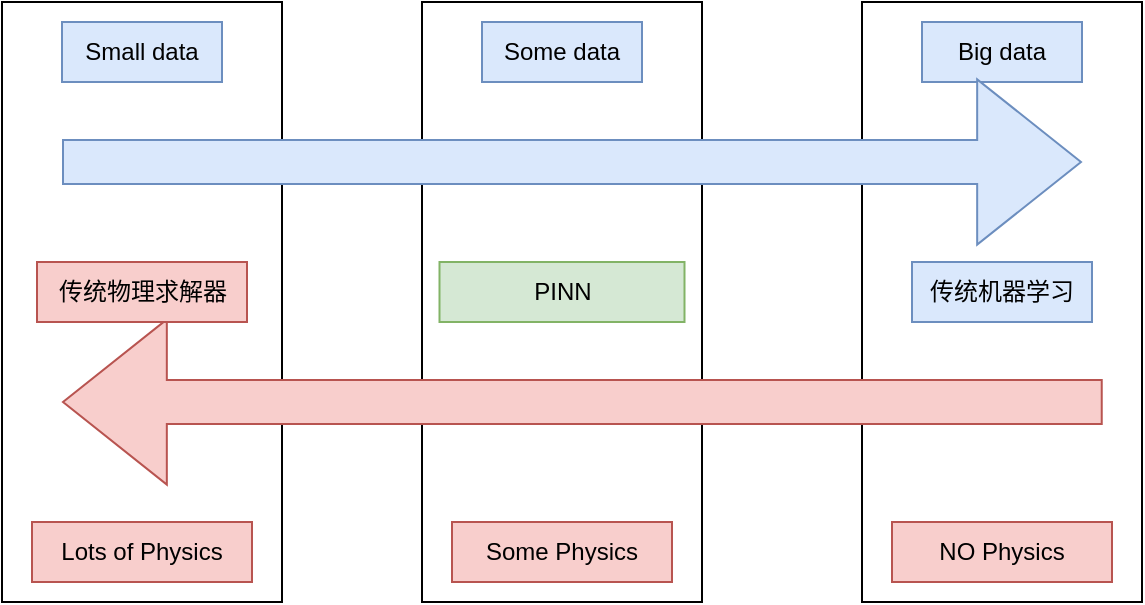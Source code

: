 <mxfile version="20.6.0" type="github">
  <diagram id="cAbJ7RE4t0ztQyKBYbv4" name="第 1 页">
    <mxGraphModel dx="1038" dy="547" grid="1" gridSize="10" guides="1" tooltips="1" connect="1" arrows="1" fold="1" page="1" pageScale="1" pageWidth="827" pageHeight="1169" math="0" shadow="0">
      <root>
        <mxCell id="0" />
        <mxCell id="1" parent="0" />
        <mxCell id="Zz7yHoWNCV6439r8U1kF-16" value="" style="verticalLabelPosition=bottom;verticalAlign=top;html=1;shape=mxgraph.basic.rect;fillColor2=none;strokeWidth=1;size=20;indent=5;" parent="1" vertex="1">
          <mxGeometry x="720" y="560" width="140" height="300" as="geometry" />
        </mxCell>
        <mxCell id="Zz7yHoWNCV6439r8U1kF-17" value="Big data" style="text;html=1;strokeColor=#6c8ebf;fillColor=#dae8fc;align=center;verticalAlign=middle;whiteSpace=wrap;rounded=0;" parent="1" vertex="1">
          <mxGeometry x="750" y="570" width="80" height="30" as="geometry" />
        </mxCell>
        <mxCell id="Zz7yHoWNCV6439r8U1kF-18" value="NO Physics" style="text;html=1;strokeColor=#b85450;fillColor=#f8cecc;align=center;verticalAlign=middle;whiteSpace=wrap;rounded=0;" parent="1" vertex="1">
          <mxGeometry x="735" y="820" width="110" height="30" as="geometry" />
        </mxCell>
        <mxCell id="Zz7yHoWNCV6439r8U1kF-13" value="" style="verticalLabelPosition=bottom;verticalAlign=top;html=1;shape=mxgraph.basic.rect;fillColor2=none;strokeWidth=1;size=20;indent=5;" parent="1" vertex="1">
          <mxGeometry x="500" y="560" width="140" height="300" as="geometry" />
        </mxCell>
        <mxCell id="Zz7yHoWNCV6439r8U1kF-14" value="Some data" style="text;html=1;strokeColor=#6c8ebf;fillColor=#dae8fc;align=center;verticalAlign=middle;whiteSpace=wrap;rounded=0;" parent="1" vertex="1">
          <mxGeometry x="530" y="570" width="80" height="30" as="geometry" />
        </mxCell>
        <mxCell id="Zz7yHoWNCV6439r8U1kF-15" value="Some Physics" style="text;html=1;strokeColor=#b85450;fillColor=#f8cecc;align=center;verticalAlign=middle;whiteSpace=wrap;rounded=0;" parent="1" vertex="1">
          <mxGeometry x="515" y="820" width="110" height="30" as="geometry" />
        </mxCell>
        <mxCell id="Zz7yHoWNCV6439r8U1kF-6" value="" style="verticalLabelPosition=bottom;verticalAlign=top;html=1;shape=mxgraph.basic.rect;fillColor2=none;strokeWidth=1;size=20;indent=5;" parent="1" vertex="1">
          <mxGeometry x="290" y="560" width="140" height="300" as="geometry" />
        </mxCell>
        <mxCell id="Zz7yHoWNCV6439r8U1kF-1" value="" style="shape=flexArrow;endArrow=classic;html=1;rounded=0;width=22;endSize=16.972;endWidth=59.6;fillColor=#dae8fc;strokeColor=#6c8ebf;" parent="1" edge="1">
          <mxGeometry width="50" height="50" relative="1" as="geometry">
            <mxPoint x="320" y="640" as="sourcePoint" />
            <mxPoint x="830" y="640" as="targetPoint" />
          </mxGeometry>
        </mxCell>
        <mxCell id="Zz7yHoWNCV6439r8U1kF-2" value="" style="shape=flexArrow;endArrow=classic;html=1;rounded=0;width=22;endSize=16.972;endWidth=59.6;fillColor=#f8cecc;strokeColor=#b85450;" parent="1" edge="1">
          <mxGeometry width="50" height="50" relative="1" as="geometry">
            <mxPoint x="840.368" y="760" as="sourcePoint" />
            <mxPoint x="320" y="760" as="targetPoint" />
          </mxGeometry>
        </mxCell>
        <mxCell id="Zz7yHoWNCV6439r8U1kF-8" value="Small data" style="text;html=1;strokeColor=#6c8ebf;fillColor=#dae8fc;align=center;verticalAlign=middle;whiteSpace=wrap;rounded=0;" parent="1" vertex="1">
          <mxGeometry x="320" y="570" width="80" height="30" as="geometry" />
        </mxCell>
        <mxCell id="Zz7yHoWNCV6439r8U1kF-9" value="Lots of Physics" style="text;html=1;strokeColor=#b85450;fillColor=#f8cecc;align=center;verticalAlign=middle;whiteSpace=wrap;rounded=0;" parent="1" vertex="1">
          <mxGeometry x="305" y="820" width="110" height="30" as="geometry" />
        </mxCell>
        <mxCell id="Zz7yHoWNCV6439r8U1kF-20" value="传统机器学习" style="text;html=1;strokeColor=#6c8ebf;fillColor=#dae8fc;align=center;verticalAlign=middle;whiteSpace=wrap;rounded=0;" parent="1" vertex="1">
          <mxGeometry x="745" y="690" width="90" height="30" as="geometry" />
        </mxCell>
        <mxCell id="Zz7yHoWNCV6439r8U1kF-21" value="传统物理求解器" style="text;html=1;strokeColor=#b85450;fillColor=#f8cecc;align=center;verticalAlign=middle;whiteSpace=wrap;rounded=0;" parent="1" vertex="1">
          <mxGeometry x="307.5" y="690" width="105" height="30" as="geometry" />
        </mxCell>
        <mxCell id="Zz7yHoWNCV6439r8U1kF-22" value="PINN" style="text;html=1;strokeColor=#82b366;fillColor=#d5e8d4;align=center;verticalAlign=middle;whiteSpace=wrap;rounded=0;" parent="1" vertex="1">
          <mxGeometry x="508.75" y="690" width="122.5" height="30" as="geometry" />
        </mxCell>
      </root>
    </mxGraphModel>
  </diagram>
</mxfile>
